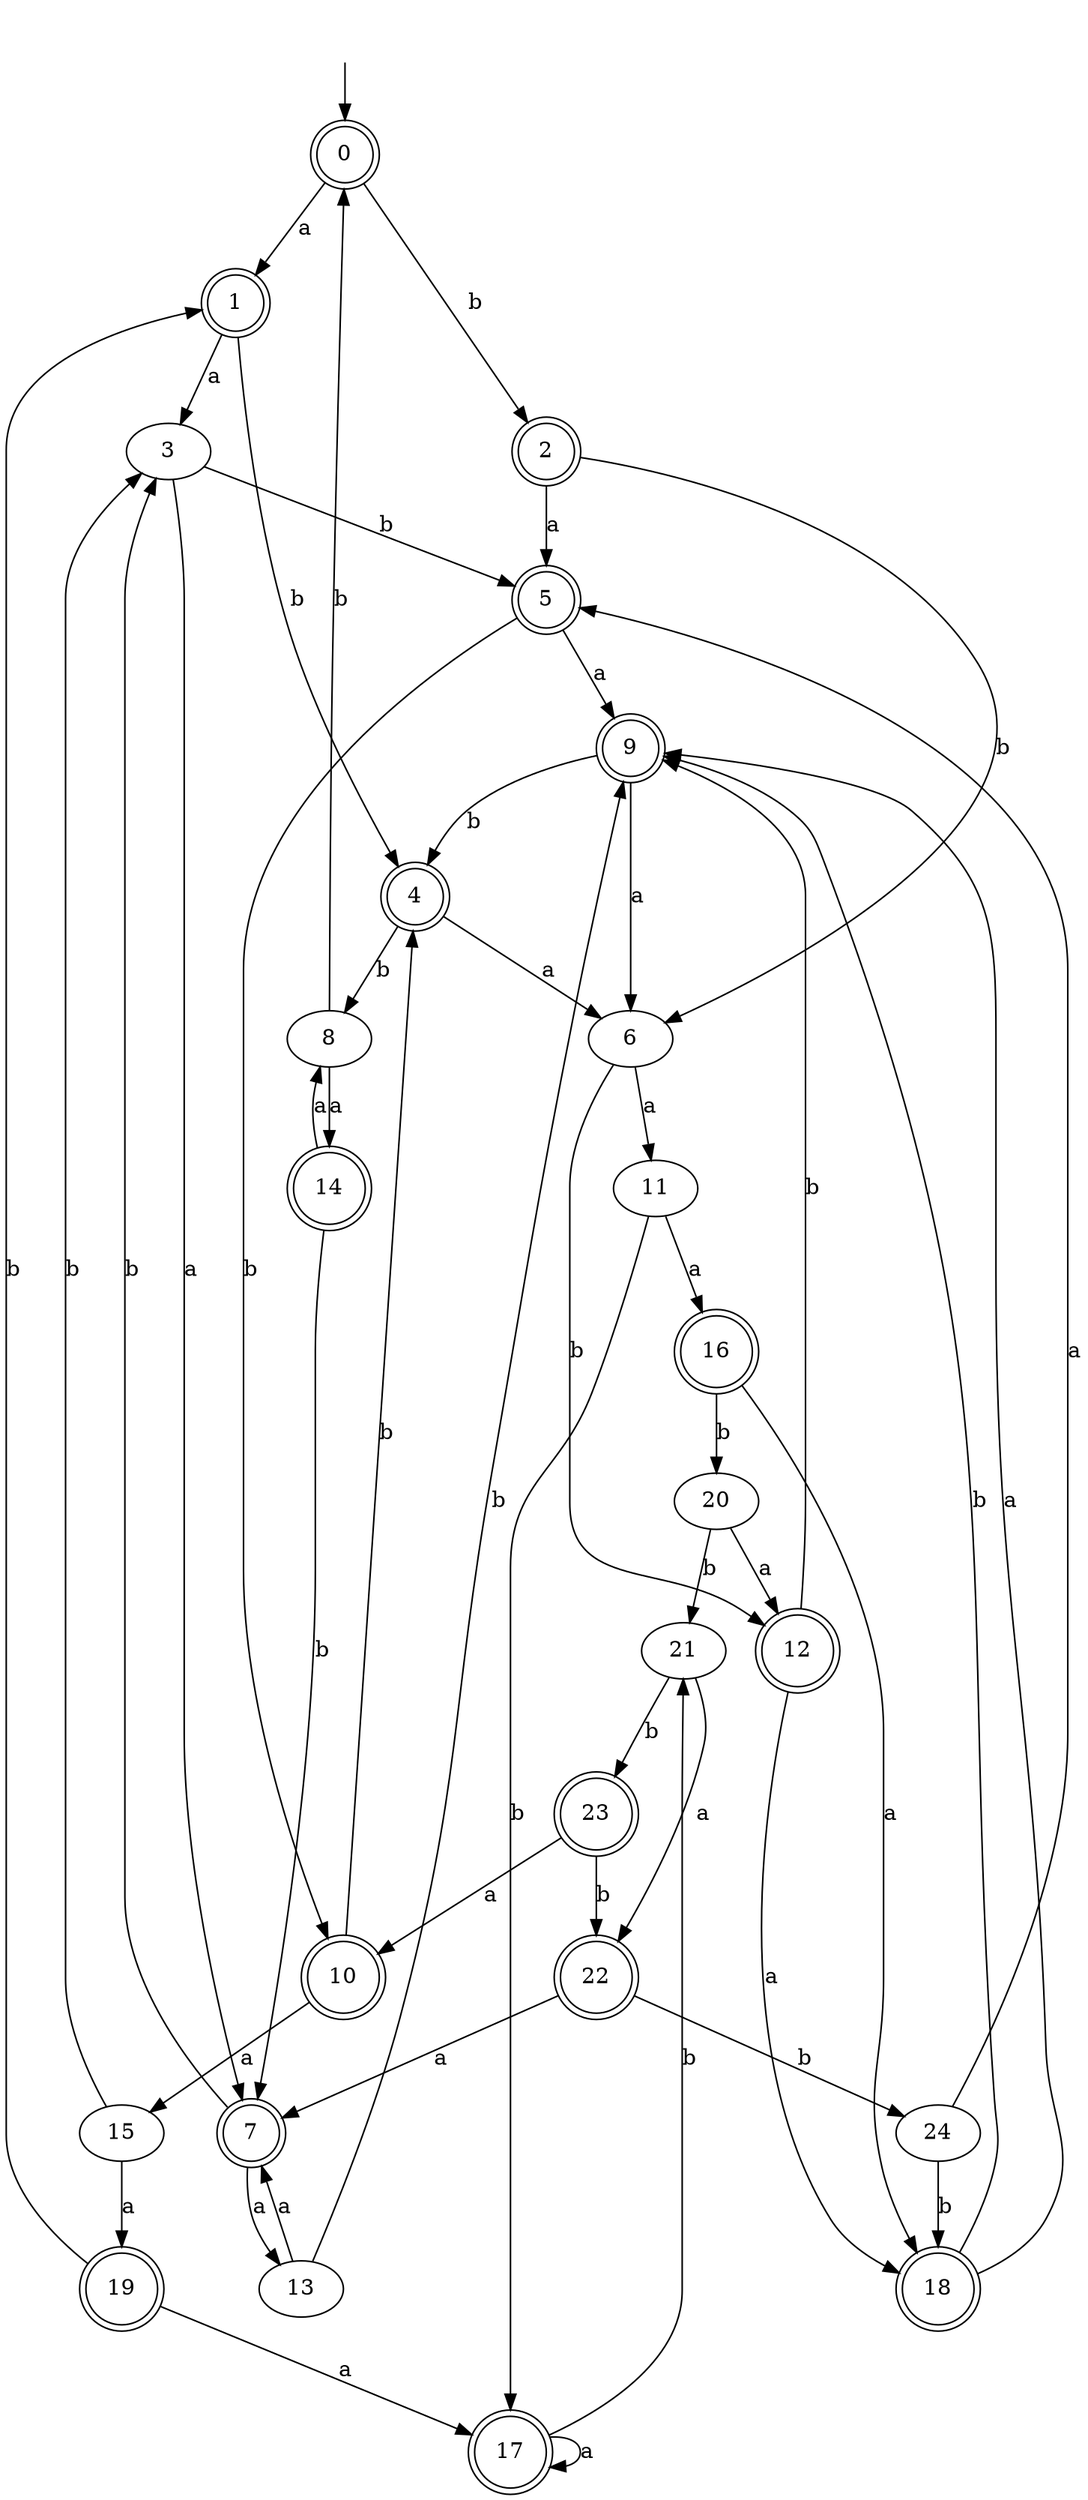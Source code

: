 digraph RandomDFA {
  __start0 [label="", shape=none];
  __start0 -> 0 [label=""];
  0 [shape=circle] [shape=doublecircle]
  0 -> 1 [label="a"]
  0 -> 2 [label="b"]
  1 [shape=doublecircle]
  1 -> 3 [label="a"]
  1 -> 4 [label="b"]
  2 [shape=doublecircle]
  2 -> 5 [label="a"]
  2 -> 6 [label="b"]
  3
  3 -> 7 [label="a"]
  3 -> 5 [label="b"]
  4 [shape=doublecircle]
  4 -> 6 [label="a"]
  4 -> 8 [label="b"]
  5 [shape=doublecircle]
  5 -> 9 [label="a"]
  5 -> 10 [label="b"]
  6
  6 -> 11 [label="a"]
  6 -> 12 [label="b"]
  7 [shape=doublecircle]
  7 -> 13 [label="a"]
  7 -> 3 [label="b"]
  8
  8 -> 14 [label="a"]
  8 -> 0 [label="b"]
  9 [shape=doublecircle]
  9 -> 6 [label="a"]
  9 -> 4 [label="b"]
  10 [shape=doublecircle]
  10 -> 15 [label="a"]
  10 -> 4 [label="b"]
  11
  11 -> 16 [label="a"]
  11 -> 17 [label="b"]
  12 [shape=doublecircle]
  12 -> 18 [label="a"]
  12 -> 9 [label="b"]
  13
  13 -> 7 [label="a"]
  13 -> 9 [label="b"]
  14 [shape=doublecircle]
  14 -> 8 [label="a"]
  14 -> 7 [label="b"]
  15
  15 -> 19 [label="a"]
  15 -> 3 [label="b"]
  16 [shape=doublecircle]
  16 -> 18 [label="a"]
  16 -> 20 [label="b"]
  17 [shape=doublecircle]
  17 -> 17 [label="a"]
  17 -> 21 [label="b"]
  18 [shape=doublecircle]
  18 -> 9 [label="a"]
  18 -> 9 [label="b"]
  19 [shape=doublecircle]
  19 -> 17 [label="a"]
  19 -> 1 [label="b"]
  20
  20 -> 12 [label="a"]
  20 -> 21 [label="b"]
  21
  21 -> 22 [label="a"]
  21 -> 23 [label="b"]
  22 [shape=doublecircle]
  22 -> 7 [label="a"]
  22 -> 24 [label="b"]
  23 [shape=doublecircle]
  23 -> 10 [label="a"]
  23 -> 22 [label="b"]
  24
  24 -> 5 [label="a"]
  24 -> 18 [label="b"]
}
